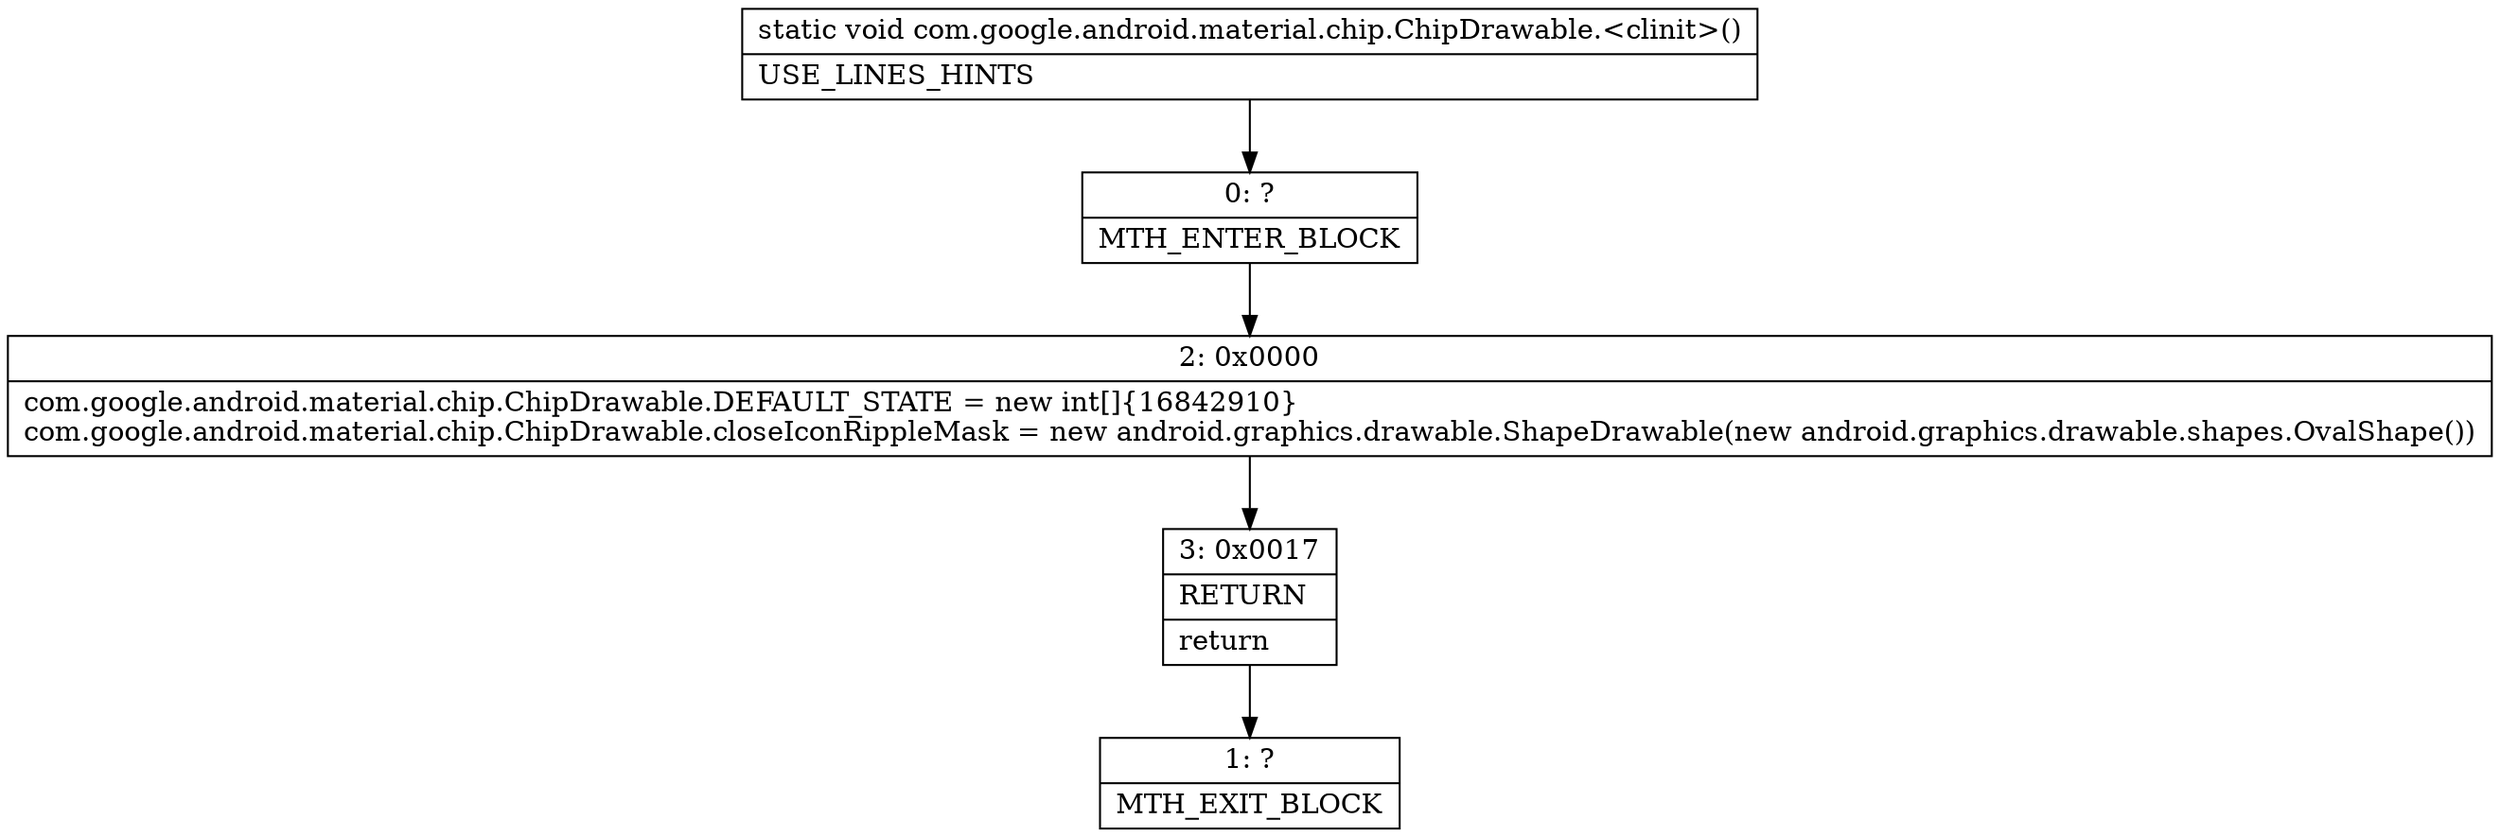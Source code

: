 digraph "CFG forcom.google.android.material.chip.ChipDrawable.\<clinit\>()V" {
Node_0 [shape=record,label="{0\:\ ?|MTH_ENTER_BLOCK\l}"];
Node_2 [shape=record,label="{2\:\ 0x0000|com.google.android.material.chip.ChipDrawable.DEFAULT_STATE = new int[]\{16842910\}\lcom.google.android.material.chip.ChipDrawable.closeIconRippleMask = new android.graphics.drawable.ShapeDrawable(new android.graphics.drawable.shapes.OvalShape())\l}"];
Node_3 [shape=record,label="{3\:\ 0x0017|RETURN\l|return\l}"];
Node_1 [shape=record,label="{1\:\ ?|MTH_EXIT_BLOCK\l}"];
MethodNode[shape=record,label="{static void com.google.android.material.chip.ChipDrawable.\<clinit\>()  | USE_LINES_HINTS\l}"];
MethodNode -> Node_0;Node_0 -> Node_2;
Node_2 -> Node_3;
Node_3 -> Node_1;
}

